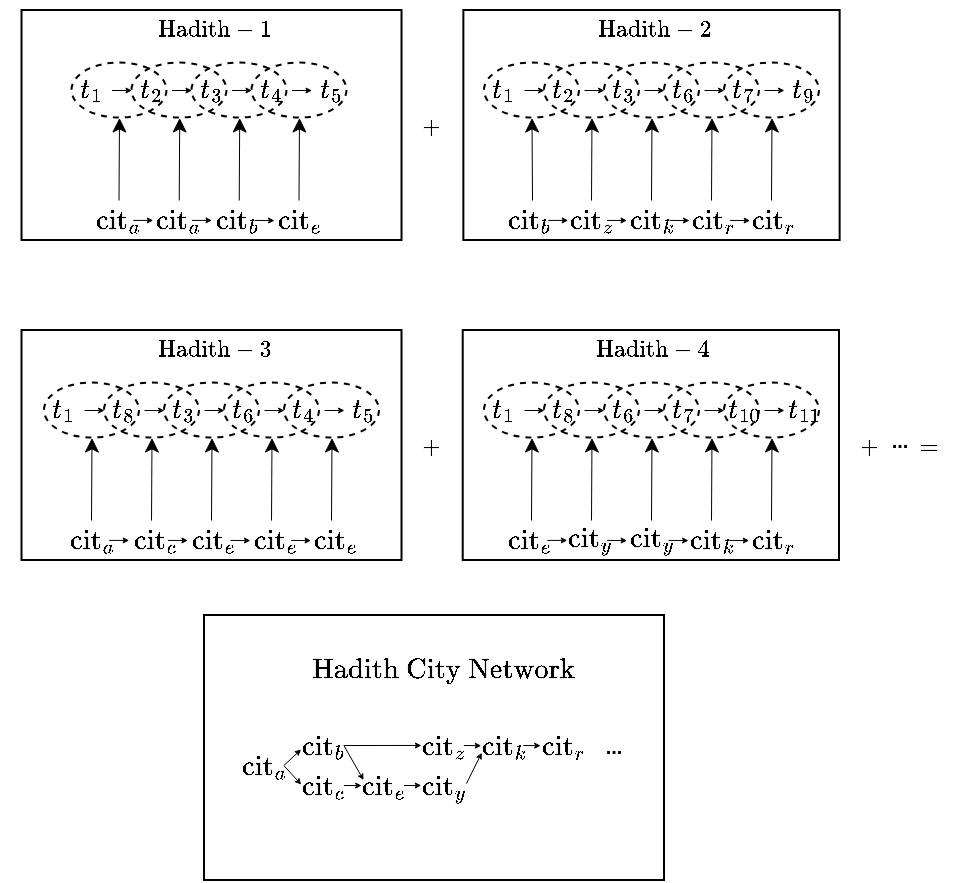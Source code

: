 <mxfile version="16.0.3" type="device"><diagram id="8HjhzViMXTooK_qMHqkA" name="Page-1"><mxGraphModel dx="340" dy="-897" grid="1" gridSize="10" guides="1" tooltips="1" connect="1" arrows="1" fold="1" page="1" pageScale="1" pageWidth="850" pageHeight="1100" math="1" shadow="0"><root><mxCell id="0"/><mxCell id="1" parent="0"/><mxCell id="gYfFLvw1mn96SxPFz7cF-3" value="&lt;span style=&quot;color: rgb(0 , 0 , 0) ; font-size: 12px&quot;&gt;$$t_{1}$$&lt;/span&gt;" style="text;html=1;strokeColor=none;fillColor=none;align=center;verticalAlign=middle;whiteSpace=wrap;rounded=0;fontSize=8.333;fontColor=#0000FF;" parent="1" vertex="1"><mxGeometry x="250.01" y="1325" width="20" height="20" as="geometry"/></mxCell><mxCell id="gYfFLvw1mn96SxPFz7cF-5" value="" style="endArrow=classic;html=1;rounded=0;fontSize=8.333;fontColor=#0000FF;strokeWidth=0.5;endSize=2;entryX=0;entryY=0.5;entryDx=0;entryDy=0;exitX=1;exitY=0.5;exitDx=0;exitDy=0;" parent="1" source="gYfFLvw1mn96SxPFz7cF-7" target="gYfFLvw1mn96SxPFz7cF-8" edge="1"><mxGeometry width="50" height="50" relative="1" as="geometry"><mxPoint x="300.01" y="1330" as="sourcePoint"/><mxPoint x="310.01" y="1310" as="targetPoint"/></mxGeometry></mxCell><mxCell id="gYfFLvw1mn96SxPFz7cF-6" value="" style="endArrow=classic;html=1;rounded=0;fontSize=8.333;fontColor=#0000FF;strokeWidth=0.5;endSize=2;exitX=1;exitY=0.5;exitDx=0;exitDy=0;" parent="1" source="gYfFLvw1mn96SxPFz7cF-3" target="gYfFLvw1mn96SxPFz7cF-7" edge="1"><mxGeometry width="50" height="50" relative="1" as="geometry"><mxPoint x="280.01" y="1330" as="sourcePoint"/><mxPoint x="290.01" y="1310" as="targetPoint"/></mxGeometry></mxCell><mxCell id="gYfFLvw1mn96SxPFz7cF-7" value="&lt;span style=&quot;color: rgb(0 , 0 , 0) ; font-size: 12px&quot;&gt;$$t_{8}$$&lt;/span&gt;" style="text;html=1;strokeColor=none;fillColor=none;align=center;verticalAlign=middle;whiteSpace=wrap;rounded=0;fontSize=8.333;fontColor=#0000FF;" parent="1" vertex="1"><mxGeometry x="280.01" y="1325" width="20" height="20" as="geometry"/></mxCell><mxCell id="gYfFLvw1mn96SxPFz7cF-8" value="&lt;span style=&quot;color: rgb(0 , 0 , 0) ; font-size: 12px&quot;&gt;$$t_{3}$$&lt;/span&gt;" style="text;html=1;strokeColor=none;fillColor=none;align=center;verticalAlign=middle;whiteSpace=wrap;rounded=0;fontSize=8.333;fontColor=#0000FF;" parent="1" vertex="1"><mxGeometry x="310.01" y="1325" width="20" height="20" as="geometry"/></mxCell><mxCell id="gYfFLvw1mn96SxPFz7cF-14" value="&lt;font style=&quot;font-size: 10px&quot;&gt;$$\text{Hadith}-3$$&lt;/font&gt;" style="text;html=1;strokeColor=none;fillColor=none;align=center;verticalAlign=middle;whiteSpace=wrap;rounded=0;fontSize=8.333;fontColor=#000000;" parent="1" vertex="1"><mxGeometry x="305.01" y="1290" width="60" height="30" as="geometry"/></mxCell><mxCell id="gYfFLvw1mn96SxPFz7cF-17" value="&lt;span style=&quot;color: rgb(0 , 0 , 0) ; font-size: 12px&quot;&gt;$$t_{1}$$&lt;/span&gt;" style="text;html=1;strokeColor=none;fillColor=none;align=center;verticalAlign=middle;whiteSpace=wrap;rounded=0;fontSize=8.333;fontColor=#0000FF;" parent="1" vertex="1"><mxGeometry x="470" y="1325" width="20" height="20" as="geometry"/></mxCell><mxCell id="gYfFLvw1mn96SxPFz7cF-18" value="" style="endArrow=classic;html=1;rounded=0;fontSize=8.333;fontColor=#0000FF;strokeWidth=0.5;endSize=2;exitX=1;exitY=0.5;exitDx=0;exitDy=0;entryX=0;entryY=0.5;entryDx=0;entryDy=0;" parent="1" source="gYfFLvw1mn96SxPFz7cF-24" target="gYfFLvw1mn96SxPFz7cF-25" edge="1"><mxGeometry width="50" height="50" relative="1" as="geometry"><mxPoint x="440" y="1280" as="sourcePoint"/><mxPoint x="450" y="1260" as="targetPoint"/></mxGeometry></mxCell><mxCell id="gYfFLvw1mn96SxPFz7cF-19" value="" style="endArrow=classic;html=1;rounded=0;fontSize=8.333;fontColor=#0000FF;strokeWidth=0.5;endSize=2;entryX=0;entryY=0.5;entryDx=0;entryDy=0;exitX=1;exitY=0.5;exitDx=0;exitDy=0;" parent="1" source="gYfFLvw1mn96SxPFz7cF-21" target="gYfFLvw1mn96SxPFz7cF-22" edge="1"><mxGeometry width="50" height="50" relative="1" as="geometry"><mxPoint x="520" y="1330" as="sourcePoint"/><mxPoint x="530" y="1310" as="targetPoint"/></mxGeometry></mxCell><mxCell id="gYfFLvw1mn96SxPFz7cF-20" value="" style="endArrow=classic;html=1;rounded=0;fontSize=8.333;fontColor=#0000FF;strokeWidth=0.5;endSize=2;exitX=1;exitY=0.5;exitDx=0;exitDy=0;" parent="1" source="gYfFLvw1mn96SxPFz7cF-17" target="gYfFLvw1mn96SxPFz7cF-21" edge="1"><mxGeometry width="50" height="50" relative="1" as="geometry"><mxPoint x="500" y="1330" as="sourcePoint"/><mxPoint x="510" y="1310" as="targetPoint"/></mxGeometry></mxCell><mxCell id="gYfFLvw1mn96SxPFz7cF-21" value="&lt;span style=&quot;color: rgb(0 , 0 , 0) ; font-size: 12px&quot;&gt;$$t_{8}$$&lt;/span&gt;" style="text;html=1;strokeColor=none;fillColor=none;align=center;verticalAlign=middle;whiteSpace=wrap;rounded=0;fontSize=8.333;fontColor=#0000FF;" parent="1" vertex="1"><mxGeometry x="500" y="1325" width="20" height="20" as="geometry"/></mxCell><mxCell id="gYfFLvw1mn96SxPFz7cF-22" value="&lt;span style=&quot;color: rgb(0 , 0 , 0) ; font-size: 12px&quot;&gt;$$t_{6}$$&lt;/span&gt;" style="text;html=1;strokeColor=none;fillColor=none;align=center;verticalAlign=middle;whiteSpace=wrap;rounded=0;fontSize=8.333;fontColor=#0000FF;" parent="1" vertex="1"><mxGeometry x="530" y="1325" width="20" height="20" as="geometry"/></mxCell><mxCell id="gYfFLvw1mn96SxPFz7cF-23" value="" style="endArrow=classic;html=1;rounded=0;fontSize=8.333;fontColor=#0000FF;strokeWidth=0.5;endSize=2;exitX=1;exitY=0.5;exitDx=0;exitDy=0;" parent="1" source="gYfFLvw1mn96SxPFz7cF-22" target="gYfFLvw1mn96SxPFz7cF-24" edge="1"><mxGeometry width="50" height="50" relative="1" as="geometry"><mxPoint x="510" y="1340" as="sourcePoint"/><mxPoint x="520" y="1320" as="targetPoint"/></mxGeometry></mxCell><mxCell id="gYfFLvw1mn96SxPFz7cF-24" value="&lt;span style=&quot;color: rgb(0 , 0 , 0) ; font-size: 12px&quot;&gt;$$t_{7}$$&lt;/span&gt;" style="text;html=1;strokeColor=none;fillColor=none;align=center;verticalAlign=middle;whiteSpace=wrap;rounded=0;fontSize=8.333;fontColor=#0000FF;" parent="1" vertex="1"><mxGeometry x="560" y="1325" width="20" height="20" as="geometry"/></mxCell><mxCell id="gYfFLvw1mn96SxPFz7cF-25" value="&lt;span style=&quot;color: rgb(0 , 0 , 0) ; font-size: 12px&quot;&gt;$$t_{10}$$&lt;/span&gt;" style="text;html=1;strokeColor=none;fillColor=none;align=center;verticalAlign=middle;whiteSpace=wrap;rounded=0;fontSize=8.333;fontColor=#0000FF;" parent="1" vertex="1"><mxGeometry x="590" y="1325" width="20" height="20" as="geometry"/></mxCell><mxCell id="gYfFLvw1mn96SxPFz7cF-26" value="&lt;span style=&quot;color: rgb(0 , 0 , 0) ; font-size: 12px&quot;&gt;$$t_{11}$$&lt;/span&gt;" style="text;html=1;strokeColor=none;fillColor=none;align=center;verticalAlign=middle;whiteSpace=wrap;rounded=0;fontSize=8.333;fontColor=#0000FF;" parent="1" vertex="1"><mxGeometry x="620" y="1325" width="20" height="20" as="geometry"/></mxCell><mxCell id="gYfFLvw1mn96SxPFz7cF-27" value="" style="endArrow=classic;html=1;rounded=0;fontSize=8.333;fontColor=#0000FF;strokeWidth=0.5;endSize=2;exitX=1;exitY=0.5;exitDx=0;exitDy=0;entryX=0;entryY=0.5;entryDx=0;entryDy=0;" parent="1" source="gYfFLvw1mn96SxPFz7cF-25" target="gYfFLvw1mn96SxPFz7cF-26" edge="1"><mxGeometry width="50" height="50" relative="1" as="geometry"><mxPoint x="590" y="1340" as="sourcePoint"/><mxPoint x="600" y="1340" as="targetPoint"/></mxGeometry></mxCell><mxCell id="gYfFLvw1mn96SxPFz7cF-28" value="&lt;font style=&quot;font-size: 10px&quot;&gt;$$\text{Hadith}-4$$&lt;/font&gt;" style="text;html=1;strokeColor=none;fillColor=none;align=center;verticalAlign=middle;whiteSpace=wrap;rounded=0;fontSize=8.333;fontColor=#000000;" parent="1" vertex="1"><mxGeometry x="523.76" y="1290" width="60" height="30" as="geometry"/></mxCell><mxCell id="gYfFLvw1mn96SxPFz7cF-32" value="&lt;font color=&quot;#000000&quot; style=&quot;font-size: 12px&quot;&gt;$$t_{1}$$&lt;/font&gt;" style="text;html=1;strokeColor=none;fillColor=none;align=center;verticalAlign=middle;whiteSpace=wrap;rounded=0;fontSize=8.333;fontColor=#0000FF;" parent="1" vertex="1"><mxGeometry x="263.75" y="1165" width="20" height="20" as="geometry"/></mxCell><mxCell id="gYfFLvw1mn96SxPFz7cF-35" value="" style="endArrow=classic;html=1;rounded=0;fontSize=8.333;fontColor=#0000FF;strokeWidth=0.5;endSize=2;exitX=1;exitY=0.5;exitDx=0;exitDy=0;" parent="1" source="gYfFLvw1mn96SxPFz7cF-32" target="gYfFLvw1mn96SxPFz7cF-36" edge="1"><mxGeometry width="50" height="50" relative="1" as="geometry"><mxPoint x="296.25" y="1170" as="sourcePoint"/><mxPoint x="306.25" y="1150" as="targetPoint"/></mxGeometry></mxCell><mxCell id="gYfFLvw1mn96SxPFz7cF-36" value="&lt;span style=&quot;color: rgb(0 , 0 , 0) ; font-size: 12px&quot;&gt;$$t_{2}$$&lt;/span&gt;" style="text;html=1;strokeColor=none;fillColor=none;align=center;verticalAlign=middle;whiteSpace=wrap;rounded=0;fontSize=8.333;fontColor=#0000FF;" parent="1" vertex="1"><mxGeometry x="293.75" y="1165" width="20" height="20" as="geometry"/></mxCell><mxCell id="gYfFLvw1mn96SxPFz7cF-42" value="&lt;span style=&quot;color: rgb(0 , 0 , 0) ; font-size: 12px&quot;&gt;$$t_{1}$$&lt;/span&gt;" style="text;html=1;strokeColor=none;fillColor=none;align=center;verticalAlign=middle;whiteSpace=wrap;rounded=0;fontSize=8.333;fontColor=#0000FF;" parent="1" vertex="1"><mxGeometry x="470" y="1165" width="20" height="20" as="geometry"/></mxCell><mxCell id="gYfFLvw1mn96SxPFz7cF-43" value="" style="endArrow=classic;html=1;rounded=0;fontSize=8.333;fontColor=#0000FF;strokeWidth=0.5;endSize=2;exitX=1;exitY=0.5;exitDx=0;exitDy=0;entryX=0;entryY=0.5;entryDx=0;entryDy=0;" parent="1" source="gYfFLvw1mn96SxPFz7cF-49" target="gYfFLvw1mn96SxPFz7cF-50" edge="1"><mxGeometry width="50" height="50" relative="1" as="geometry"><mxPoint x="440" y="1120" as="sourcePoint"/><mxPoint x="450" y="1100" as="targetPoint"/></mxGeometry></mxCell><mxCell id="gYfFLvw1mn96SxPFz7cF-44" value="" style="endArrow=classic;html=1;rounded=0;fontSize=8.333;fontColor=#0000FF;strokeWidth=0.5;endSize=2;entryX=0;entryY=0.5;entryDx=0;entryDy=0;exitX=1;exitY=0.5;exitDx=0;exitDy=0;" parent="1" source="gYfFLvw1mn96SxPFz7cF-46" target="gYfFLvw1mn96SxPFz7cF-47" edge="1"><mxGeometry width="50" height="50" relative="1" as="geometry"><mxPoint x="520" y="1170" as="sourcePoint"/><mxPoint x="530" y="1150" as="targetPoint"/></mxGeometry></mxCell><mxCell id="gYfFLvw1mn96SxPFz7cF-45" value="" style="endArrow=classic;html=1;rounded=0;fontSize=8.333;fontColor=#0000FF;strokeWidth=0.5;endSize=2;exitX=1;exitY=0.5;exitDx=0;exitDy=0;" parent="1" source="gYfFLvw1mn96SxPFz7cF-42" target="gYfFLvw1mn96SxPFz7cF-46" edge="1"><mxGeometry width="50" height="50" relative="1" as="geometry"><mxPoint x="500" y="1170" as="sourcePoint"/><mxPoint x="510" y="1150" as="targetPoint"/></mxGeometry></mxCell><mxCell id="gYfFLvw1mn96SxPFz7cF-46" value="&lt;span style=&quot;color: rgb(0 , 0 , 0) ; font-size: 12px&quot;&gt;$$t_{2}$$&lt;/span&gt;" style="text;html=1;strokeColor=none;fillColor=none;align=center;verticalAlign=middle;whiteSpace=wrap;rounded=0;fontSize=8.333;fontColor=#0000FF;" parent="1" vertex="1"><mxGeometry x="500" y="1165" width="20" height="20" as="geometry"/></mxCell><mxCell id="gYfFLvw1mn96SxPFz7cF-47" value="&lt;span style=&quot;color: rgb(0 , 0 , 0) ; font-size: 12px&quot;&gt;$$t_{3}$$&lt;/span&gt;" style="text;html=1;strokeColor=none;fillColor=none;align=center;verticalAlign=middle;whiteSpace=wrap;rounded=0;fontSize=8.333;fontColor=#0000FF;" parent="1" vertex="1"><mxGeometry x="530" y="1165" width="20" height="20" as="geometry"/></mxCell><mxCell id="gYfFLvw1mn96SxPFz7cF-48" value="" style="endArrow=classic;html=1;rounded=0;fontSize=8.333;fontColor=#0000FF;strokeWidth=0.5;endSize=2;exitX=1;exitY=0.5;exitDx=0;exitDy=0;" parent="1" source="gYfFLvw1mn96SxPFz7cF-47" target="gYfFLvw1mn96SxPFz7cF-49" edge="1"><mxGeometry width="50" height="50" relative="1" as="geometry"><mxPoint x="510" y="1180" as="sourcePoint"/><mxPoint x="520" y="1160" as="targetPoint"/></mxGeometry></mxCell><mxCell id="gYfFLvw1mn96SxPFz7cF-49" value="&lt;span style=&quot;color: rgb(0 , 0 , 0) ; font-size: 12px&quot;&gt;$$t_{6}$$&lt;/span&gt;" style="text;html=1;strokeColor=none;fillColor=none;align=center;verticalAlign=middle;whiteSpace=wrap;rounded=0;fontSize=8.333;fontColor=#0000FF;" parent="1" vertex="1"><mxGeometry x="560" y="1165" width="20" height="20" as="geometry"/></mxCell><mxCell id="gYfFLvw1mn96SxPFz7cF-50" value="&lt;span style=&quot;color: rgb(0 , 0 , 0) ; font-size: 12px&quot;&gt;$$t_{7}$$&lt;/span&gt;" style="text;html=1;strokeColor=none;fillColor=none;align=center;verticalAlign=middle;whiteSpace=wrap;rounded=0;fontSize=8.333;fontColor=#0000FF;" parent="1" vertex="1"><mxGeometry x="590" y="1165" width="20" height="20" as="geometry"/></mxCell><mxCell id="gYfFLvw1mn96SxPFz7cF-51" value="&lt;span style=&quot;color: rgb(0 , 0 , 0) ; font-size: 12px&quot;&gt;$$t_{9}$$&lt;/span&gt;" style="text;html=1;strokeColor=none;fillColor=none;align=center;verticalAlign=middle;whiteSpace=wrap;rounded=0;fontSize=8.333;fontColor=#0000FF;" parent="1" vertex="1"><mxGeometry x="620" y="1165" width="20" height="20" as="geometry"/></mxCell><mxCell id="gYfFLvw1mn96SxPFz7cF-52" value="" style="endArrow=classic;html=1;rounded=0;fontSize=8.333;fontColor=#0000FF;strokeWidth=0.5;endSize=2;exitX=1;exitY=0.5;exitDx=0;exitDy=0;entryX=0;entryY=0.5;entryDx=0;entryDy=0;" parent="1" source="gYfFLvw1mn96SxPFz7cF-50" target="gYfFLvw1mn96SxPFz7cF-51" edge="1"><mxGeometry width="50" height="50" relative="1" as="geometry"><mxPoint x="590" y="1180" as="sourcePoint"/><mxPoint x="600" y="1180" as="targetPoint"/></mxGeometry></mxCell><mxCell id="gYfFLvw1mn96SxPFz7cF-54" value="&lt;font style=&quot;font-size: 10px&quot;&gt;$$\text{Hadith}-2$$&lt;/font&gt;" style="text;html=1;strokeColor=none;fillColor=none;align=center;verticalAlign=middle;whiteSpace=wrap;rounded=0;fontSize=8.333;fontColor=#000000;" parent="1" vertex="1"><mxGeometry x="525" y="1130" width="60" height="30" as="geometry"/></mxCell><mxCell id="gYfFLvw1mn96SxPFz7cF-55" value="&lt;font style=&quot;font-size: 10px&quot;&gt;$$\text{Hadith}-1$$&lt;/font&gt;" style="text;html=1;strokeColor=none;fillColor=none;align=center;verticalAlign=middle;whiteSpace=wrap;rounded=0;fontSize=8.333;fontColor=#000000;" parent="1" vertex="1"><mxGeometry x="305.01" y="1130" width="60" height="30" as="geometry"/></mxCell><mxCell id="gYfFLvw1mn96SxPFz7cF-58" value="" style="rounded=0;whiteSpace=wrap;html=1;" parent="1" vertex="1"><mxGeometry x="330" y="1437.5" width="230" height="132.5" as="geometry"/></mxCell><mxCell id="gYfFLvw1mn96SxPFz7cF-59" value="$$\text{Hadith City Network}$$" style="text;html=1;strokeColor=none;fillColor=none;align=center;verticalAlign=middle;whiteSpace=wrap;rounded=0;" parent="1" vertex="1"><mxGeometry x="420.01" y="1450" width="60" height="30" as="geometry"/></mxCell><mxCell id="gYfFLvw1mn96SxPFz7cF-61" value="&lt;font color=&quot;#000000&quot; style=&quot;font-size: 12px&quot;&gt;$$\text{cit}_{a}$$&lt;/font&gt;" style="text;html=1;strokeColor=none;fillColor=none;align=center;verticalAlign=middle;whiteSpace=wrap;rounded=0;fontSize=8.333;fontColor=#0000FF;" parent="1" vertex="1"><mxGeometry x="349.69" y="1502.5" width="20" height="20" as="geometry"/></mxCell><mxCell id="gYfFLvw1mn96SxPFz7cF-62" value="" style="endArrow=classic;html=1;rounded=0;fontSize=8.333;fontColor=#0000FF;strokeWidth=0.5;endSize=2;exitX=1.048;exitY=0.451;exitDx=0;exitDy=0;entryX=-0.054;entryY=0.683;entryDx=0;entryDy=0;entryPerimeter=0;exitPerimeter=0;" parent="1" target="gYfFLvw1mn96SxPFz7cF-75" edge="1"><mxGeometry width="50" height="50" relative="1" as="geometry"><mxPoint x="460.97" y="1521.52" as="sourcePoint"/><mxPoint x="469.69" y="1522.5" as="targetPoint"/></mxGeometry></mxCell><mxCell id="gYfFLvw1mn96SxPFz7cF-63" value="" style="endArrow=classic;html=1;rounded=0;fontSize=8.333;fontColor=#0000FF;strokeWidth=0.5;endSize=2;entryX=-0.056;entryY=0.503;entryDx=0;entryDy=0;exitX=1;exitY=0.5;exitDx=0;exitDy=0;entryPerimeter=0;" parent="1" source="gYfFLvw1mn96SxPFz7cF-65" target="gYfFLvw1mn96SxPFz7cF-66" edge="1"><mxGeometry width="50" height="50" relative="1" as="geometry"><mxPoint x="399.69" y="1512.5" as="sourcePoint"/><mxPoint x="409.69" y="1492.5" as="targetPoint"/></mxGeometry></mxCell><mxCell id="gYfFLvw1mn96SxPFz7cF-64" value="" style="endArrow=classic;html=1;rounded=0;fontSize=8.333;fontColor=#0000FF;strokeWidth=0.5;endSize=2;exitX=1;exitY=0.5;exitDx=0;exitDy=0;entryX=-0.067;entryY=0.476;entryDx=0;entryDy=0;entryPerimeter=0;" parent="1" source="gYfFLvw1mn96SxPFz7cF-61" target="gYfFLvw1mn96SxPFz7cF-65" edge="1"><mxGeometry width="50" height="50" relative="1" as="geometry"><mxPoint x="379.69" y="1512.5" as="sourcePoint"/><mxPoint x="389.69" y="1492.5" as="targetPoint"/></mxGeometry></mxCell><mxCell id="gYfFLvw1mn96SxPFz7cF-65" value="&lt;span style=&quot;color: rgb(0 , 0 , 0) ; font-size: 12px&quot;&gt;$$\text{cit}_{c}$$&lt;/span&gt;" style="text;html=1;strokeColor=none;fillColor=none;align=center;verticalAlign=middle;whiteSpace=wrap;rounded=0;fontSize=8.333;fontColor=#0000FF;" parent="1" vertex="1"><mxGeometry x="379.69" y="1512.5" width="20" height="20" as="geometry"/></mxCell><mxCell id="gYfFLvw1mn96SxPFz7cF-66" value="&lt;span style=&quot;color: rgb(0 , 0 , 0) ; font-size: 12px&quot;&gt;$$\text{cit}_{e}$$&lt;/span&gt;" style="text;html=1;strokeColor=none;fillColor=none;align=center;verticalAlign=middle;whiteSpace=wrap;rounded=0;fontSize=8.333;fontColor=#0000FF;" parent="1" vertex="1"><mxGeometry x="409.69" y="1512.5" width="20" height="20" as="geometry"/></mxCell><mxCell id="gYfFLvw1mn96SxPFz7cF-67" value="" style="endArrow=classic;html=1;rounded=0;fontSize=8.333;fontColor=#0000FF;strokeWidth=0.5;endSize=2;exitX=1;exitY=0.5;exitDx=0;exitDy=0;entryX=-0.081;entryY=0.437;entryDx=0;entryDy=0;entryPerimeter=0;" parent="1" source="gYfFLvw1mn96SxPFz7cF-66" target="kZXvISz_e5Z8VGtNscv7-74" edge="1"><mxGeometry width="50" height="50" relative="1" as="geometry"><mxPoint x="389.69" y="1522.5" as="sourcePoint"/><mxPoint x="439.29" y="1522.59" as="targetPoint"/><Array as="points"/></mxGeometry></mxCell><mxCell id="gYfFLvw1mn96SxPFz7cF-71" value="&lt;span style=&quot;color: rgb(0 , 0 , 0) ; font-size: 12px&quot;&gt;$$\text{cit}_{z}$$&lt;/span&gt;" style="text;html=1;strokeColor=none;fillColor=none;align=center;verticalAlign=middle;whiteSpace=wrap;rounded=0;fontSize=8.333;fontColor=#0000FF;" parent="1" vertex="1"><mxGeometry x="439.69" y="1492.5" width="20" height="20" as="geometry"/></mxCell><mxCell id="gYfFLvw1mn96SxPFz7cF-75" value="&lt;span style=&quot;color: rgb(0 , 0 , 0) ; font-size: 12px&quot;&gt;$$\text{cit}_{k}$$&lt;/span&gt;" style="text;html=1;strokeColor=none;fillColor=none;align=center;verticalAlign=middle;whiteSpace=wrap;rounded=0;fontSize=8.333;fontColor=#0000FF;" parent="1" vertex="1"><mxGeometry x="469.69" y="1492.5" width="20" height="20" as="geometry"/></mxCell><mxCell id="gYfFLvw1mn96SxPFz7cF-76" value="" style="endArrow=classic;html=1;rounded=0;fontSize=8.333;fontColor=#0000FF;strokeWidth=0.5;endSize=2;exitX=1;exitY=0.5;exitDx=0;exitDy=0;entryX=-0.066;entryY=0.505;entryDx=0;entryDy=0;entryPerimeter=0;" parent="1" source="gYfFLvw1mn96SxPFz7cF-71" target="gYfFLvw1mn96SxPFz7cF-75" edge="1"><mxGeometry width="50" height="50" relative="1" as="geometry"><mxPoint x="469.69" y="1542.5" as="sourcePoint"/><mxPoint x="479.69" y="1542.5" as="targetPoint"/></mxGeometry></mxCell><mxCell id="gYfFLvw1mn96SxPFz7cF-77" value="&lt;font color=&quot;#000000&quot; style=&quot;font-size: 12px&quot;&gt;$$\text{cit}_{b}$$&lt;/font&gt;" style="text;html=1;strokeColor=none;fillColor=none;align=center;verticalAlign=middle;whiteSpace=wrap;rounded=0;fontSize=8.333;fontColor=#0000FF;" parent="1" vertex="1"><mxGeometry x="379.69" y="1492.5" width="20" height="20" as="geometry"/></mxCell><mxCell id="gYfFLvw1mn96SxPFz7cF-78" value="" style="endArrow=classic;html=1;rounded=0;fontSize=8.333;fontColor=#0000FF;strokeWidth=0.5;endSize=2;entryX=-0.071;entryY=0.598;entryDx=0;entryDy=0;entryPerimeter=0;" parent="1" target="gYfFLvw1mn96SxPFz7cF-77" edge="1"><mxGeometry width="50" height="50" relative="1" as="geometry"><mxPoint x="369.69" y="1512.5" as="sourcePoint"/><mxPoint x="389.69" y="1532.5" as="targetPoint"/></mxGeometry></mxCell><mxCell id="gYfFLvw1mn96SxPFz7cF-80" value="" style="endArrow=classic;html=1;rounded=0;fontSize=8.333;fontColor=#0000FF;strokeWidth=0.5;endSize=2;exitX=1;exitY=0.5;exitDx=0;exitDy=0;entryX=-0.062;entryY=0.499;entryDx=0;entryDy=0;entryPerimeter=0;" parent="1" source="gYfFLvw1mn96SxPFz7cF-77" target="gYfFLvw1mn96SxPFz7cF-71" edge="1"><mxGeometry width="50" height="50" relative="1" as="geometry"><mxPoint x="379.69" y="1522.5" as="sourcePoint"/><mxPoint x="435.94" y="1502.5" as="targetPoint"/></mxGeometry></mxCell><mxCell id="gYfFLvw1mn96SxPFz7cF-81" value="" style="endArrow=classic;html=1;rounded=0;fontSize=8.333;fontColor=#0000FF;strokeWidth=0.5;endSize=2;entryX=-0.008;entryY=0.365;entryDx=0;entryDy=0;exitX=1;exitY=0.5;exitDx=0;exitDy=0;entryPerimeter=0;" parent="1" source="gYfFLvw1mn96SxPFz7cF-77" target="gYfFLvw1mn96SxPFz7cF-66" edge="1"><mxGeometry width="50" height="50" relative="1" as="geometry"><mxPoint x="389.69" y="1532.5" as="sourcePoint"/><mxPoint x="399.05" y="1523.92" as="targetPoint"/></mxGeometry></mxCell><mxCell id="gYfFLvw1mn96SxPFz7cF-92" value="&lt;font style=&quot;font-size: 10px&quot;&gt;&lt;b&gt;...&lt;/b&gt;&lt;/font&gt;" style="text;html=1;strokeColor=none;fillColor=none;align=center;verticalAlign=middle;whiteSpace=wrap;rounded=0;fontSize=8.333;fontColor=#000000;" parent="1" vertex="1"><mxGeometry x="520.32" y="1487.5" width="30" height="30" as="geometry"/></mxCell><mxCell id="rVZhFVFjrQ1kgbe9FKPk-16" value="" style="endArrow=classic;html=1;rounded=0;fontSize=8.333;fontColor=#0000FF;strokeWidth=0.5;endSize=2;entryX=0;entryY=0.5;entryDx=0;entryDy=0;exitX=1;exitY=0.5;exitDx=0;exitDy=0;" parent="1" source="rVZhFVFjrQ1kgbe9FKPk-18" target="rVZhFVFjrQ1kgbe9FKPk-19" edge="1"><mxGeometry width="50" height="50" relative="1" as="geometry"><mxPoint x="360.01" y="1330" as="sourcePoint"/><mxPoint x="370.01" y="1310" as="targetPoint"/></mxGeometry></mxCell><mxCell id="rVZhFVFjrQ1kgbe9FKPk-17" value="" style="endArrow=classic;html=1;rounded=0;fontSize=8.333;fontColor=#0000FF;strokeWidth=0.5;endSize=2;exitX=1;exitY=0.5;exitDx=0;exitDy=0;" parent="1" target="rVZhFVFjrQ1kgbe9FKPk-18" edge="1"><mxGeometry width="50" height="50" relative="1" as="geometry"><mxPoint x="330.01" y="1335" as="sourcePoint"/><mxPoint x="350.01" y="1310" as="targetPoint"/></mxGeometry></mxCell><mxCell id="rVZhFVFjrQ1kgbe9FKPk-18" value="&lt;span style=&quot;color: rgb(0 , 0 , 0) ; font-size: 12px&quot;&gt;$$t_{6}$$&lt;/span&gt;" style="text;html=1;strokeColor=none;fillColor=none;align=center;verticalAlign=middle;whiteSpace=wrap;rounded=0;fontSize=8.333;fontColor=#0000FF;" parent="1" vertex="1"><mxGeometry x="340.01" y="1325" width="20" height="20" as="geometry"/></mxCell><mxCell id="rVZhFVFjrQ1kgbe9FKPk-19" value="&lt;span style=&quot;color: rgb(0 , 0 , 0) ; font-size: 12px&quot;&gt;$$t_{4}$$&lt;/span&gt;" style="text;html=1;strokeColor=none;fillColor=none;align=center;verticalAlign=middle;whiteSpace=wrap;rounded=0;fontSize=8.333;fontColor=#0000FF;" parent="1" vertex="1"><mxGeometry x="370.01" y="1325" width="20" height="20" as="geometry"/></mxCell><mxCell id="rVZhFVFjrQ1kgbe9FKPk-22" value="" style="endArrow=classic;html=1;rounded=0;fontSize=8.333;fontColor=#0000FF;strokeWidth=0.5;endSize=2;exitX=1;exitY=0.5;exitDx=0;exitDy=0;" parent="1" target="rVZhFVFjrQ1kgbe9FKPk-23" edge="1"><mxGeometry width="50" height="50" relative="1" as="geometry"><mxPoint x="390.01" y="1335" as="sourcePoint"/><mxPoint x="410.01" y="1310" as="targetPoint"/></mxGeometry></mxCell><mxCell id="rVZhFVFjrQ1kgbe9FKPk-23" value="&lt;span style=&quot;color: rgb(0 , 0 , 0) ; font-size: 12px&quot;&gt;$$t_{5}$$&lt;/span&gt;" style="text;html=1;strokeColor=none;fillColor=none;align=center;verticalAlign=middle;whiteSpace=wrap;rounded=0;fontSize=8.333;fontColor=#0000FF;" parent="1" vertex="1"><mxGeometry x="400.01" y="1325" width="20" height="20" as="geometry"/></mxCell><mxCell id="SD3ay4mAKsUrGf8a1YYJ-5" value="" style="endArrow=classic;html=1;rounded=0;fontSize=8.333;fontColor=#0000FF;strokeWidth=0.5;endSize=2;exitX=1;exitY=0.5;exitDx=0;exitDy=0;" parent="1" target="SD3ay4mAKsUrGf8a1YYJ-6" edge="1"><mxGeometry width="50" height="50" relative="1" as="geometry"><mxPoint x="313.75" y="1175.0" as="sourcePoint"/><mxPoint x="336.25" y="1150" as="targetPoint"/></mxGeometry></mxCell><mxCell id="SD3ay4mAKsUrGf8a1YYJ-6" value="&lt;span style=&quot;color: rgb(0 , 0 , 0) ; font-size: 12px&quot;&gt;$$t_{3}$$&lt;/span&gt;" style="text;html=1;strokeColor=none;fillColor=none;align=center;verticalAlign=middle;whiteSpace=wrap;rounded=0;fontSize=8.333;fontColor=#0000FF;" parent="1" vertex="1"><mxGeometry x="323.75" y="1165" width="20" height="20" as="geometry"/></mxCell><mxCell id="SD3ay4mAKsUrGf8a1YYJ-8" value="" style="endArrow=classic;html=1;rounded=0;fontSize=8.333;fontColor=#0000FF;strokeWidth=0.5;endSize=2;exitX=1;exitY=0.5;exitDx=0;exitDy=0;" parent="1" target="SD3ay4mAKsUrGf8a1YYJ-9" edge="1"><mxGeometry width="50" height="50" relative="1" as="geometry"><mxPoint x="343.75" y="1175.0" as="sourcePoint"/><mxPoint x="366.25" y="1150" as="targetPoint"/></mxGeometry></mxCell><mxCell id="SD3ay4mAKsUrGf8a1YYJ-9" value="&lt;span style=&quot;color: rgb(0 , 0 , 0) ; font-size: 12px&quot;&gt;$$t_{4}$$&lt;/span&gt;" style="text;html=1;strokeColor=none;fillColor=none;align=center;verticalAlign=middle;whiteSpace=wrap;rounded=0;fontSize=8.333;fontColor=#0000FF;" parent="1" vertex="1"><mxGeometry x="353.75" y="1165" width="20" height="20" as="geometry"/></mxCell><mxCell id="SD3ay4mAKsUrGf8a1YYJ-11" value="" style="endArrow=classic;html=1;rounded=0;fontSize=8.333;fontColor=#0000FF;strokeWidth=0.5;endSize=2;exitX=1;exitY=0.5;exitDx=0;exitDy=0;" parent="1" target="SD3ay4mAKsUrGf8a1YYJ-12" edge="1"><mxGeometry width="50" height="50" relative="1" as="geometry"><mxPoint x="373.75" y="1175.0" as="sourcePoint"/><mxPoint x="396.25" y="1150" as="targetPoint"/></mxGeometry></mxCell><mxCell id="SD3ay4mAKsUrGf8a1YYJ-12" value="&lt;span style=&quot;color: rgb(0 , 0 , 0) ; font-size: 12px&quot;&gt;$$t_{5}$$&lt;/span&gt;" style="text;html=1;strokeColor=none;fillColor=none;align=center;verticalAlign=middle;whiteSpace=wrap;rounded=0;fontSize=8.333;fontColor=#0000FF;" parent="1" vertex="1"><mxGeometry x="383.75" y="1165" width="20" height="20" as="geometry"/></mxCell><mxCell id="SJ2d8q9HbY0HHzQC2jbR-4" value="" style="ellipse;whiteSpace=wrap;html=1;fillColor=none;dashed=1;" parent="1" vertex="1"><mxGeometry x="263.75" y="1161.25" width="47.5" height="27.5" as="geometry"/></mxCell><mxCell id="SJ2d8q9HbY0HHzQC2jbR-6" value="" style="ellipse;whiteSpace=wrap;html=1;fillColor=none;dashed=1;" parent="1" vertex="1"><mxGeometry x="293.75" y="1161.25" width="47.5" height="27.5" as="geometry"/></mxCell><mxCell id="SJ2d8q9HbY0HHzQC2jbR-8" value="" style="ellipse;whiteSpace=wrap;html=1;fillColor=none;dashed=1;" parent="1" vertex="1"><mxGeometry x="323.75" y="1161.25" width="47.5" height="27.5" as="geometry"/></mxCell><mxCell id="SJ2d8q9HbY0HHzQC2jbR-11" value="" style="endArrow=classic;html=1;rounded=0;strokeWidth=0.5;entryX=0.5;entryY=1;entryDx=0;entryDy=0;" parent="1" target="SJ2d8q9HbY0HHzQC2jbR-4" edge="1"><mxGeometry width="50" height="50" relative="1" as="geometry"><mxPoint x="287.25" y="1230" as="sourcePoint"/><mxPoint x="331.25" y="1190" as="targetPoint"/></mxGeometry></mxCell><mxCell id="SJ2d8q9HbY0HHzQC2jbR-12" value="" style="endArrow=classic;html=1;rounded=0;strokeWidth=0.5;entryX=0.5;entryY=1;entryDx=0;entryDy=0;" parent="1" edge="1"><mxGeometry width="50" height="50" relative="1" as="geometry"><mxPoint x="317.36" y="1230" as="sourcePoint"/><mxPoint x="317.61" y="1188.75" as="targetPoint"/></mxGeometry></mxCell><mxCell id="SJ2d8q9HbY0HHzQC2jbR-13" value="" style="endArrow=classic;html=1;rounded=0;strokeWidth=0.5;entryX=0.5;entryY=1;entryDx=0;entryDy=0;" parent="1" edge="1"><mxGeometry width="50" height="50" relative="1" as="geometry"><mxPoint x="347.36" y="1230" as="sourcePoint"/><mxPoint x="347.61" y="1188.75" as="targetPoint"/></mxGeometry></mxCell><mxCell id="SJ2d8q9HbY0HHzQC2jbR-25" value="" style="ellipse;whiteSpace=wrap;html=1;fillColor=none;dashed=1;" parent="1" vertex="1"><mxGeometry x="353.75" y="1161.25" width="47.5" height="27.5" as="geometry"/></mxCell><mxCell id="SJ2d8q9HbY0HHzQC2jbR-26" value="" style="endArrow=classic;html=1;rounded=0;strokeWidth=0.5;entryX=0.5;entryY=1;entryDx=0;entryDy=0;" parent="1" target="SJ2d8q9HbY0HHzQC2jbR-25" edge="1"><mxGeometry width="50" height="50" relative="1" as="geometry"><mxPoint x="377.25" y="1230" as="sourcePoint"/><mxPoint x="423.75" y="1190" as="targetPoint"/></mxGeometry></mxCell><mxCell id="SJ2d8q9HbY0HHzQC2jbR-33" value="" style="ellipse;whiteSpace=wrap;html=1;fillColor=none;dashed=1;" parent="1" vertex="1"><mxGeometry x="470" y="1161.25" width="47.5" height="27.5" as="geometry"/></mxCell><mxCell id="SJ2d8q9HbY0HHzQC2jbR-34" value="" style="endArrow=classic;html=1;rounded=0;strokeWidth=0.5;entryX=0.5;entryY=1;entryDx=0;entryDy=0;" parent="1" target="SJ2d8q9HbY0HHzQC2jbR-33" edge="1"><mxGeometry width="50" height="50" relative="1" as="geometry"><mxPoint x="494" y="1230" as="sourcePoint"/><mxPoint x="537.5" y="1190" as="targetPoint"/></mxGeometry></mxCell><mxCell id="SJ2d8q9HbY0HHzQC2jbR-35" value="" style="ellipse;whiteSpace=wrap;html=1;fillColor=none;dashed=1;" parent="1" vertex="1"><mxGeometry x="500" y="1161.25" width="47.5" height="27.5" as="geometry"/></mxCell><mxCell id="SJ2d8q9HbY0HHzQC2jbR-36" value="" style="endArrow=classic;html=1;rounded=0;strokeWidth=0.5;entryX=0.5;entryY=1;entryDx=0;entryDy=0;" parent="1" target="SJ2d8q9HbY0HHzQC2jbR-35" edge="1"><mxGeometry width="50" height="50" relative="1" as="geometry"><mxPoint x="523.5" y="1230" as="sourcePoint"/><mxPoint x="567.5" y="1190" as="targetPoint"/></mxGeometry></mxCell><mxCell id="SJ2d8q9HbY0HHzQC2jbR-37" value="" style="ellipse;whiteSpace=wrap;html=1;fillColor=none;dashed=1;" parent="1" vertex="1"><mxGeometry x="530" y="1161.25" width="47.5" height="27.5" as="geometry"/></mxCell><mxCell id="SJ2d8q9HbY0HHzQC2jbR-38" value="" style="endArrow=classic;html=1;rounded=0;strokeWidth=0.5;entryX=0.5;entryY=1;entryDx=0;entryDy=0;" parent="1" target="SJ2d8q9HbY0HHzQC2jbR-37" edge="1"><mxGeometry width="50" height="50" relative="1" as="geometry"><mxPoint x="553.5" y="1230" as="sourcePoint"/><mxPoint x="597.5" y="1190" as="targetPoint"/></mxGeometry></mxCell><mxCell id="SJ2d8q9HbY0HHzQC2jbR-39" value="" style="ellipse;whiteSpace=wrap;html=1;fillColor=none;dashed=1;" parent="1" vertex="1"><mxGeometry x="560" y="1161.25" width="47.5" height="27.5" as="geometry"/></mxCell><mxCell id="SJ2d8q9HbY0HHzQC2jbR-40" value="" style="endArrow=classic;html=1;rounded=0;strokeWidth=0.5;entryX=0.5;entryY=1;entryDx=0;entryDy=0;" parent="1" target="SJ2d8q9HbY0HHzQC2jbR-39" edge="1"><mxGeometry width="50" height="50" relative="1" as="geometry"><mxPoint x="583.5" y="1230" as="sourcePoint"/><mxPoint x="627.5" y="1190" as="targetPoint"/></mxGeometry></mxCell><mxCell id="SJ2d8q9HbY0HHzQC2jbR-41" value="" style="ellipse;whiteSpace=wrap;html=1;fillColor=none;dashed=1;" parent="1" vertex="1"><mxGeometry x="590" y="1161.25" width="47.5" height="27.5" as="geometry"/></mxCell><mxCell id="SJ2d8q9HbY0HHzQC2jbR-42" value="" style="endArrow=classic;html=1;rounded=0;strokeWidth=0.5;entryX=0.5;entryY=1;entryDx=0;entryDy=0;" parent="1" target="SJ2d8q9HbY0HHzQC2jbR-41" edge="1"><mxGeometry width="50" height="50" relative="1" as="geometry"><mxPoint x="613.5" y="1230" as="sourcePoint"/><mxPoint x="657.5" y="1190" as="targetPoint"/></mxGeometry></mxCell><mxCell id="SJ2d8q9HbY0HHzQC2jbR-43" value="" style="ellipse;whiteSpace=wrap;html=1;fillColor=none;dashed=1;" parent="1" vertex="1"><mxGeometry x="250.01" y="1321.25" width="47.5" height="27.5" as="geometry"/></mxCell><mxCell id="SJ2d8q9HbY0HHzQC2jbR-44" value="" style="endArrow=classic;html=1;rounded=0;strokeWidth=0.5;entryX=0.5;entryY=1;entryDx=0;entryDy=0;" parent="1" target="SJ2d8q9HbY0HHzQC2jbR-43" edge="1"><mxGeometry width="50" height="50" relative="1" as="geometry"><mxPoint x="273.51" y="1390" as="sourcePoint"/><mxPoint x="317.51" y="1350" as="targetPoint"/></mxGeometry></mxCell><mxCell id="SJ2d8q9HbY0HHzQC2jbR-45" value="" style="ellipse;whiteSpace=wrap;html=1;fillColor=none;dashed=1;" parent="1" vertex="1"><mxGeometry x="280.01" y="1321.25" width="47.5" height="27.5" as="geometry"/></mxCell><mxCell id="SJ2d8q9HbY0HHzQC2jbR-46" value="" style="endArrow=classic;html=1;rounded=0;strokeWidth=0.5;entryX=0.5;entryY=1;entryDx=0;entryDy=0;" parent="1" target="SJ2d8q9HbY0HHzQC2jbR-45" edge="1"><mxGeometry width="50" height="50" relative="1" as="geometry"><mxPoint x="303.51" y="1390" as="sourcePoint"/><mxPoint x="347.51" y="1350" as="targetPoint"/></mxGeometry></mxCell><mxCell id="SJ2d8q9HbY0HHzQC2jbR-47" value="" style="ellipse;whiteSpace=wrap;html=1;fillColor=none;dashed=1;" parent="1" vertex="1"><mxGeometry x="310.01" y="1321.25" width="47.5" height="27.5" as="geometry"/></mxCell><mxCell id="SJ2d8q9HbY0HHzQC2jbR-48" value="" style="endArrow=classic;html=1;rounded=0;strokeWidth=0.5;entryX=0.5;entryY=1;entryDx=0;entryDy=0;" parent="1" target="SJ2d8q9HbY0HHzQC2jbR-47" edge="1"><mxGeometry width="50" height="50" relative="1" as="geometry"><mxPoint x="333.51" y="1390" as="sourcePoint"/><mxPoint x="377.51" y="1350" as="targetPoint"/></mxGeometry></mxCell><mxCell id="SJ2d8q9HbY0HHzQC2jbR-49" value="" style="ellipse;whiteSpace=wrap;html=1;fillColor=none;dashed=1;" parent="1" vertex="1"><mxGeometry x="340.01" y="1321.25" width="47.5" height="27.5" as="geometry"/></mxCell><mxCell id="SJ2d8q9HbY0HHzQC2jbR-50" value="" style="endArrow=classic;html=1;rounded=0;strokeWidth=0.5;entryX=0.5;entryY=1;entryDx=0;entryDy=0;" parent="1" target="SJ2d8q9HbY0HHzQC2jbR-49" edge="1"><mxGeometry width="50" height="50" relative="1" as="geometry"><mxPoint x="363.51" y="1390" as="sourcePoint"/><mxPoint x="407.51" y="1350" as="targetPoint"/></mxGeometry></mxCell><mxCell id="SJ2d8q9HbY0HHzQC2jbR-51" value="" style="ellipse;whiteSpace=wrap;html=1;fillColor=none;dashed=1;" parent="1" vertex="1"><mxGeometry x="370.01" y="1321.25" width="47.5" height="27.5" as="geometry"/></mxCell><mxCell id="SJ2d8q9HbY0HHzQC2jbR-52" value="" style="endArrow=classic;html=1;rounded=0;strokeWidth=0.5;entryX=0.5;entryY=1;entryDx=0;entryDy=0;" parent="1" target="SJ2d8q9HbY0HHzQC2jbR-51" edge="1"><mxGeometry width="50" height="50" relative="1" as="geometry"><mxPoint x="393.51" y="1390" as="sourcePoint"/><mxPoint x="437.51" y="1350" as="targetPoint"/></mxGeometry></mxCell><mxCell id="SJ2d8q9HbY0HHzQC2jbR-53" value="" style="ellipse;whiteSpace=wrap;html=1;fillColor=none;dashed=1;" parent="1" vertex="1"><mxGeometry x="470" y="1321.25" width="47.5" height="27.5" as="geometry"/></mxCell><mxCell id="SJ2d8q9HbY0HHzQC2jbR-54" value="" style="endArrow=classic;html=1;rounded=0;strokeWidth=0.5;entryX=0.5;entryY=1;entryDx=0;entryDy=0;" parent="1" target="SJ2d8q9HbY0HHzQC2jbR-53" edge="1"><mxGeometry width="50" height="50" relative="1" as="geometry"><mxPoint x="493.5" y="1390" as="sourcePoint"/><mxPoint x="537.5" y="1350" as="targetPoint"/></mxGeometry></mxCell><mxCell id="SJ2d8q9HbY0HHzQC2jbR-55" value="" style="ellipse;whiteSpace=wrap;html=1;fillColor=none;dashed=1;" parent="1" vertex="1"><mxGeometry x="500" y="1321.25" width="47.5" height="27.5" as="geometry"/></mxCell><mxCell id="SJ2d8q9HbY0HHzQC2jbR-56" value="" style="endArrow=classic;html=1;rounded=0;strokeWidth=0.5;entryX=0.5;entryY=1;entryDx=0;entryDy=0;" parent="1" target="SJ2d8q9HbY0HHzQC2jbR-55" edge="1"><mxGeometry width="50" height="50" relative="1" as="geometry"><mxPoint x="523.5" y="1390" as="sourcePoint"/><mxPoint x="567.5" y="1350" as="targetPoint"/></mxGeometry></mxCell><mxCell id="SJ2d8q9HbY0HHzQC2jbR-57" value="" style="ellipse;whiteSpace=wrap;html=1;fillColor=none;dashed=1;" parent="1" vertex="1"><mxGeometry x="530" y="1321.25" width="47.5" height="27.5" as="geometry"/></mxCell><mxCell id="SJ2d8q9HbY0HHzQC2jbR-58" value="" style="endArrow=classic;html=1;rounded=0;strokeWidth=0.5;entryX=0.5;entryY=1;entryDx=0;entryDy=0;" parent="1" target="SJ2d8q9HbY0HHzQC2jbR-57" edge="1"><mxGeometry width="50" height="50" relative="1" as="geometry"><mxPoint x="553.5" y="1390" as="sourcePoint"/><mxPoint x="597.5" y="1350" as="targetPoint"/></mxGeometry></mxCell><mxCell id="SJ2d8q9HbY0HHzQC2jbR-59" value="" style="ellipse;whiteSpace=wrap;html=1;fillColor=none;dashed=1;" parent="1" vertex="1"><mxGeometry x="560" y="1321.25" width="47.5" height="27.5" as="geometry"/></mxCell><mxCell id="SJ2d8q9HbY0HHzQC2jbR-60" value="" style="endArrow=classic;html=1;rounded=0;strokeWidth=0.5;entryX=0.5;entryY=1;entryDx=0;entryDy=0;" parent="1" target="SJ2d8q9HbY0HHzQC2jbR-59" edge="1"><mxGeometry width="50" height="50" relative="1" as="geometry"><mxPoint x="583.5" y="1390" as="sourcePoint"/><mxPoint x="627.5" y="1350" as="targetPoint"/></mxGeometry></mxCell><mxCell id="SJ2d8q9HbY0HHzQC2jbR-61" value="" style="ellipse;whiteSpace=wrap;html=1;fillColor=none;dashed=1;" parent="1" vertex="1"><mxGeometry x="590" y="1321.25" width="47.5" height="27.5" as="geometry"/></mxCell><mxCell id="SJ2d8q9HbY0HHzQC2jbR-62" value="" style="endArrow=classic;html=1;rounded=0;strokeWidth=0.5;entryX=0.5;entryY=1;entryDx=0;entryDy=0;" parent="1" target="SJ2d8q9HbY0HHzQC2jbR-61" edge="1"><mxGeometry width="50" height="50" relative="1" as="geometry"><mxPoint x="613.5" y="1390" as="sourcePoint"/><mxPoint x="657.5" y="1350" as="targetPoint"/></mxGeometry></mxCell><mxCell id="SJ2d8q9HbY0HHzQC2jbR-63" value="$$\text{cit}_{a}$$" style="text;html=1;strokeColor=none;fillColor=none;align=center;verticalAlign=middle;whiteSpace=wrap;rounded=0;dashed=1;" parent="1" vertex="1"><mxGeometry x="270.01" y="1230" width="33.75" height="20" as="geometry"/></mxCell><mxCell id="SJ2d8q9HbY0HHzQC2jbR-64" value="$$\text{cit}_{a}$$" style="text;html=1;strokeColor=none;fillColor=none;align=center;verticalAlign=middle;whiteSpace=wrap;rounded=0;dashed=1;" parent="1" vertex="1"><mxGeometry x="300.01" y="1230" width="33.75" height="20" as="geometry"/></mxCell><mxCell id="SJ2d8q9HbY0HHzQC2jbR-65" value="$$\text{cit}_{b}$$" style="text;html=1;strokeColor=none;fillColor=none;align=center;verticalAlign=middle;whiteSpace=wrap;rounded=0;dashed=1;" parent="1" vertex="1"><mxGeometry x="330" y="1230" width="33.75" height="20" as="geometry"/></mxCell><mxCell id="SJ2d8q9HbY0HHzQC2jbR-66" value="$$\text{cit}_{e}$$" style="text;html=1;strokeColor=none;fillColor=none;align=center;verticalAlign=middle;whiteSpace=wrap;rounded=0;dashed=1;" parent="1" vertex="1"><mxGeometry x="360.63" y="1230" width="33.75" height="20" as="geometry"/></mxCell><mxCell id="SJ2d8q9HbY0HHzQC2jbR-81" value="" style="rounded=0;whiteSpace=wrap;html=1;fontSize=8.333;fillColor=none;" parent="1" vertex="1"><mxGeometry x="238.76" y="1135" width="190" height="115" as="geometry"/></mxCell><mxCell id="SJ2d8q9HbY0HHzQC2jbR-82" value="" style="rounded=0;whiteSpace=wrap;html=1;fontSize=8.333;fillColor=none;" parent="1" vertex="1"><mxGeometry x="459.68" y="1135" width="188.14" height="115" as="geometry"/></mxCell><mxCell id="SJ2d8q9HbY0HHzQC2jbR-83" value="" style="rounded=0;whiteSpace=wrap;html=1;fontSize=8.333;fillColor=none;" parent="1" vertex="1"><mxGeometry x="238.75" y="1295" width="190" height="115" as="geometry"/></mxCell><mxCell id="SJ2d8q9HbY0HHzQC2jbR-84" value="" style="rounded=0;whiteSpace=wrap;html=1;fontSize=8.333;fillColor=none;" parent="1" vertex="1"><mxGeometry x="459.36" y="1295" width="188.14" height="115" as="geometry"/></mxCell><mxCell id="SJ2d8q9HbY0HHzQC2jbR-92" value="&lt;font style=&quot;font-size: 10px&quot;&gt;$$+$$&lt;/font&gt;" style="text;html=1;strokeColor=none;fillColor=none;align=center;verticalAlign=middle;whiteSpace=wrap;rounded=0;fontSize=8.333;fontColor=#000000;" parent="1" vertex="1"><mxGeometry x="428.75" y="1177.5" width="30" height="30" as="geometry"/></mxCell><mxCell id="SJ2d8q9HbY0HHzQC2jbR-93" value="&lt;font style=&quot;font-size: 10px&quot;&gt;$$+$$&lt;/font&gt;" style="text;html=1;strokeColor=none;fillColor=none;align=center;verticalAlign=middle;whiteSpace=wrap;rounded=0;fontSize=8.333;fontColor=#000000;" parent="1" vertex="1"><mxGeometry x="428.75" y="1337.5" width="30" height="30" as="geometry"/></mxCell><mxCell id="SJ2d8q9HbY0HHzQC2jbR-94" value="&lt;font style=&quot;font-size: 10px&quot;&gt;$$+$$&lt;/font&gt;" style="text;html=1;strokeColor=none;fillColor=none;align=center;verticalAlign=middle;whiteSpace=wrap;rounded=0;fontSize=8.333;fontColor=#000000;" parent="1" vertex="1"><mxGeometry x="647.5" y="1337.5" width="30" height="30" as="geometry"/></mxCell><mxCell id="SJ2d8q9HbY0HHzQC2jbR-95" value="&lt;font style=&quot;font-size: 10px&quot;&gt;&lt;b&gt;...&lt;/b&gt;&lt;/font&gt;" style="text;html=1;strokeColor=none;fillColor=none;align=center;verticalAlign=middle;whiteSpace=wrap;rounded=0;fontSize=8.333;fontColor=#000000;" parent="1" vertex="1"><mxGeometry x="677.5" y="1342.5" height="15" as="geometry"/></mxCell><mxCell id="SJ2d8q9HbY0HHzQC2jbR-96" value="&lt;font style=&quot;font-size: 10px&quot;&gt;$$=$$&lt;/font&gt;" style="text;html=1;strokeColor=none;fillColor=none;align=center;verticalAlign=middle;whiteSpace=wrap;rounded=0;fontSize=8.333;fontColor=#000000;" parent="1" vertex="1"><mxGeometry x="677.5" y="1337.5" width="30" height="30" as="geometry"/></mxCell><mxCell id="kZXvISz_e5Z8VGtNscv7-29" value="" style="endArrow=classic;html=1;rounded=0;fontSize=8.333;fontColor=#0000FF;strokeWidth=0.5;endSize=2;exitX=1;exitY=0.5;exitDx=0;exitDy=0;" edge="1" parent="1"><mxGeometry width="50" height="50" relative="1" as="geometry"><mxPoint x="294.38" y="1239.96" as="sourcePoint"/><mxPoint x="304.38" y="1239.96" as="targetPoint"/></mxGeometry></mxCell><mxCell id="kZXvISz_e5Z8VGtNscv7-30" value="" style="endArrow=classic;html=1;rounded=0;fontSize=8.333;fontColor=#0000FF;strokeWidth=0.5;endSize=2;exitX=1;exitY=0.5;exitDx=0;exitDy=0;" edge="1" parent="1"><mxGeometry width="50" height="50" relative="1" as="geometry"><mxPoint x="323.75" y="1239.96" as="sourcePoint"/><mxPoint x="333.75" y="1239.96" as="targetPoint"/></mxGeometry></mxCell><mxCell id="kZXvISz_e5Z8VGtNscv7-31" value="" style="endArrow=classic;html=1;rounded=0;fontSize=8.333;fontColor=#0000FF;strokeWidth=0.5;endSize=2;exitX=1;exitY=0.5;exitDx=0;exitDy=0;" edge="1" parent="1"><mxGeometry width="50" height="50" relative="1" as="geometry"><mxPoint x="355.01" y="1239.96" as="sourcePoint"/><mxPoint x="365.01" y="1239.96" as="targetPoint"/><Array as="points"><mxPoint x="365" y="1240.04"/></Array></mxGeometry></mxCell><mxCell id="kZXvISz_e5Z8VGtNscv7-33" value="$$\text{cit}_{b}$$" style="text;html=1;strokeColor=none;fillColor=none;align=center;verticalAlign=middle;whiteSpace=wrap;rounded=0;dashed=1;" vertex="1" parent="1"><mxGeometry x="476.41" y="1230" width="33.75" height="20" as="geometry"/></mxCell><mxCell id="kZXvISz_e5Z8VGtNscv7-34" value="$$\text{cit}_{z}$$" style="text;html=1;strokeColor=none;fillColor=none;align=center;verticalAlign=middle;whiteSpace=wrap;rounded=0;dashed=1;" vertex="1" parent="1"><mxGeometry x="506.87" y="1230" width="33.75" height="20" as="geometry"/></mxCell><mxCell id="kZXvISz_e5Z8VGtNscv7-36" value="$$\text{cit}_{r}$$" style="text;html=1;strokeColor=none;fillColor=none;align=center;verticalAlign=middle;whiteSpace=wrap;rounded=0;dashed=1;" vertex="1" parent="1"><mxGeometry x="568.12" y="1230" width="33.75" height="20" as="geometry"/></mxCell><mxCell id="kZXvISz_e5Z8VGtNscv7-37" value="" style="endArrow=classic;html=1;rounded=0;fontSize=8.333;fontColor=#0000FF;strokeWidth=0.5;endSize=2;exitX=1;exitY=0.5;exitDx=0;exitDy=0;" edge="1" parent="1"><mxGeometry width="50" height="50" relative="1" as="geometry"><mxPoint x="501.87" y="1239.96" as="sourcePoint"/><mxPoint x="511.87" y="1239.96" as="targetPoint"/></mxGeometry></mxCell><mxCell id="kZXvISz_e5Z8VGtNscv7-38" value="" style="endArrow=classic;html=1;rounded=0;fontSize=8.333;fontColor=#0000FF;strokeWidth=0.5;endSize=2;exitX=1;exitY=0.5;exitDx=0;exitDy=0;" edge="1" parent="1"><mxGeometry width="50" height="50" relative="1" as="geometry"><mxPoint x="531.25" y="1239.98" as="sourcePoint"/><mxPoint x="541.25" y="1239.98" as="targetPoint"/></mxGeometry></mxCell><mxCell id="kZXvISz_e5Z8VGtNscv7-39" value="" style="endArrow=classic;html=1;rounded=0;fontSize=8.333;fontColor=#0000FF;strokeWidth=0.5;endSize=2;exitX=1;exitY=0.5;exitDx=0;exitDy=0;" edge="1" parent="1"><mxGeometry width="50" height="50" relative="1" as="geometry"><mxPoint x="562.5" y="1239.96" as="sourcePoint"/><mxPoint x="572.5" y="1239.96" as="targetPoint"/><Array as="points"><mxPoint x="572.49" y="1240.04"/></Array></mxGeometry></mxCell><mxCell id="kZXvISz_e5Z8VGtNscv7-41" value="$$\text{cit}_{r}$$" style="text;html=1;strokeColor=none;fillColor=none;align=center;verticalAlign=middle;whiteSpace=wrap;rounded=0;dashed=1;" vertex="1" parent="1"><mxGeometry x="598.44" y="1230" width="33.75" height="20" as="geometry"/></mxCell><mxCell id="kZXvISz_e5Z8VGtNscv7-42" value="" style="endArrow=classic;html=1;rounded=0;fontSize=8.333;fontColor=#0000FF;strokeWidth=0.5;endSize=2;exitX=1;exitY=0.5;exitDx=0;exitDy=0;" edge="1" parent="1"><mxGeometry width="50" height="50" relative="1" as="geometry"><mxPoint x="592.82" y="1239.96" as="sourcePoint"/><mxPoint x="602.82" y="1239.96" as="targetPoint"/><Array as="points"><mxPoint x="602.81" y="1240.04"/></Array></mxGeometry></mxCell><mxCell id="kZXvISz_e5Z8VGtNscv7-46" value="$$\text{cit}_{k}$$" style="text;html=1;strokeColor=none;fillColor=none;align=center;verticalAlign=middle;whiteSpace=wrap;rounded=0;dashed=1;" vertex="1" parent="1"><mxGeometry x="537.19" y="1230" width="33.75" height="20" as="geometry"/></mxCell><mxCell id="kZXvISz_e5Z8VGtNscv7-48" value="$$\text{cit}_{a}$$" style="text;html=1;strokeColor=none;fillColor=none;align=center;verticalAlign=middle;whiteSpace=wrap;rounded=0;dashed=1;" vertex="1" parent="1"><mxGeometry x="257.35" y="1390" width="33.75" height="20" as="geometry"/></mxCell><mxCell id="kZXvISz_e5Z8VGtNscv7-49" value="$$\text{cit}_{c}$$" style="text;html=1;strokeColor=none;fillColor=none;align=center;verticalAlign=middle;whiteSpace=wrap;rounded=0;dashed=1;" vertex="1" parent="1"><mxGeometry x="288.6" y="1390" width="33.75" height="20" as="geometry"/></mxCell><mxCell id="kZXvISz_e5Z8VGtNscv7-50" value="$$\text{cit}_{e}$$" style="text;html=1;strokeColor=none;fillColor=none;align=center;verticalAlign=middle;whiteSpace=wrap;rounded=0;dashed=1;" vertex="1" parent="1"><mxGeometry x="348.6" y="1390" width="33.75" height="20" as="geometry"/></mxCell><mxCell id="kZXvISz_e5Z8VGtNscv7-51" value="" style="endArrow=classic;html=1;rounded=0;fontSize=8.333;fontColor=#0000FF;strokeWidth=0.5;endSize=2;exitX=1;exitY=0.5;exitDx=0;exitDy=0;" edge="1" parent="1"><mxGeometry width="50" height="50" relative="1" as="geometry"><mxPoint x="282.35" y="1399.96" as="sourcePoint"/><mxPoint x="292.35" y="1399.96" as="targetPoint"/></mxGeometry></mxCell><mxCell id="kZXvISz_e5Z8VGtNscv7-52" value="" style="endArrow=classic;html=1;rounded=0;fontSize=8.333;fontColor=#0000FF;strokeWidth=0.5;endSize=2;exitX=1;exitY=0.5;exitDx=0;exitDy=0;" edge="1" parent="1"><mxGeometry width="50" height="50" relative="1" as="geometry"><mxPoint x="311.73" y="1399.98" as="sourcePoint"/><mxPoint x="321.73" y="1399.98" as="targetPoint"/></mxGeometry></mxCell><mxCell id="kZXvISz_e5Z8VGtNscv7-53" value="" style="endArrow=classic;html=1;rounded=0;fontSize=8.333;fontColor=#0000FF;strokeWidth=0.5;endSize=2;exitX=1;exitY=0.5;exitDx=0;exitDy=0;" edge="1" parent="1"><mxGeometry width="50" height="50" relative="1" as="geometry"><mxPoint x="342.98" y="1399.96" as="sourcePoint"/><mxPoint x="352.98" y="1399.96" as="targetPoint"/><Array as="points"><mxPoint x="352.97" y="1400.04"/></Array></mxGeometry></mxCell><mxCell id="kZXvISz_e5Z8VGtNscv7-54" value="$$\text{cit}_{e}$$" style="text;html=1;strokeColor=none;fillColor=none;align=center;verticalAlign=middle;whiteSpace=wrap;rounded=0;dashed=1;" vertex="1" parent="1"><mxGeometry x="378.92" y="1390" width="33.75" height="20" as="geometry"/></mxCell><mxCell id="kZXvISz_e5Z8VGtNscv7-55" value="" style="endArrow=classic;html=1;rounded=0;fontSize=8.333;fontColor=#0000FF;strokeWidth=0.5;endSize=2;exitX=1;exitY=0.5;exitDx=0;exitDy=0;" edge="1" parent="1"><mxGeometry width="50" height="50" relative="1" as="geometry"><mxPoint x="373.3" y="1399.96" as="sourcePoint"/><mxPoint x="383.3" y="1399.96" as="targetPoint"/><Array as="points"><mxPoint x="383.29" y="1400.04"/></Array></mxGeometry></mxCell><mxCell id="kZXvISz_e5Z8VGtNscv7-56" value="$$\text{cit}_{e}$$" style="text;html=1;strokeColor=none;fillColor=none;align=center;verticalAlign=middle;whiteSpace=wrap;rounded=0;dashed=1;" vertex="1" parent="1"><mxGeometry x="317.67" y="1390" width="33.75" height="20" as="geometry"/></mxCell><mxCell id="kZXvISz_e5Z8VGtNscv7-57" value="$$\text{cit}_{e}$$" style="text;html=1;strokeColor=none;fillColor=none;align=center;verticalAlign=middle;whiteSpace=wrap;rounded=0;dashed=1;" vertex="1" parent="1"><mxGeometry x="476.41" y="1390" width="33.75" height="20" as="geometry"/></mxCell><mxCell id="kZXvISz_e5Z8VGtNscv7-59" value="$$\text{cit}_{k}$$" style="text;html=1;strokeColor=none;fillColor=none;align=center;verticalAlign=middle;whiteSpace=wrap;rounded=0;dashed=1;" vertex="1" parent="1"><mxGeometry x="566.88" y="1390" width="33.75" height="20" as="geometry"/></mxCell><mxCell id="kZXvISz_e5Z8VGtNscv7-60" value="" style="endArrow=classic;html=1;rounded=0;fontSize=8.333;fontColor=#0000FF;strokeWidth=0.5;endSize=2;exitX=1;exitY=0.5;exitDx=0;exitDy=0;" edge="1" parent="1"><mxGeometry width="50" height="50" relative="1" as="geometry"><mxPoint x="501.41" y="1399.96" as="sourcePoint"/><mxPoint x="511.41" y="1399.96" as="targetPoint"/></mxGeometry></mxCell><mxCell id="kZXvISz_e5Z8VGtNscv7-62" value="" style="endArrow=classic;html=1;rounded=0;fontSize=8.333;fontColor=#0000FF;strokeWidth=0.5;endSize=2;exitX=1;exitY=0.5;exitDx=0;exitDy=0;" edge="1" parent="1"><mxGeometry width="50" height="50" relative="1" as="geometry"><mxPoint x="562.04" y="1399.96" as="sourcePoint"/><mxPoint x="572.04" y="1399.96" as="targetPoint"/><Array as="points"><mxPoint x="572.03" y="1400.04"/></Array></mxGeometry></mxCell><mxCell id="kZXvISz_e5Z8VGtNscv7-63" value="$$\text{cit}_{r}$$" style="text;html=1;strokeColor=none;fillColor=none;align=center;verticalAlign=middle;whiteSpace=wrap;rounded=0;dashed=1;" vertex="1" parent="1"><mxGeometry x="598.44" y="1390" width="33.75" height="20" as="geometry"/></mxCell><mxCell id="kZXvISz_e5Z8VGtNscv7-64" value="" style="endArrow=classic;html=1;rounded=0;fontSize=8.333;fontColor=#0000FF;strokeWidth=0.5;endSize=2;exitX=1;exitY=0.5;exitDx=0;exitDy=0;" edge="1" parent="1"><mxGeometry width="50" height="50" relative="1" as="geometry"><mxPoint x="592.36" y="1399.96" as="sourcePoint"/><mxPoint x="602.36" y="1399.96" as="targetPoint"/><Array as="points"><mxPoint x="602.35" y="1400.04"/></Array></mxGeometry></mxCell><mxCell id="kZXvISz_e5Z8VGtNscv7-65" value="$$\text{cit}_{y}$$" style="text;html=1;strokeColor=none;fillColor=none;align=center;verticalAlign=middle;whiteSpace=wrap;rounded=0;dashed=1;" vertex="1" parent="1"><mxGeometry x="536.87" y="1390" width="33.75" height="20" as="geometry"/></mxCell><mxCell id="kZXvISz_e5Z8VGtNscv7-74" value="&lt;span style=&quot;color: rgb(0 , 0 , 0) ; font-size: 12px&quot;&gt;$$\text{cit}_{y}$$&lt;/span&gt;" style="text;html=1;strokeColor=none;fillColor=none;align=center;verticalAlign=middle;whiteSpace=wrap;rounded=0;fontSize=8.333;fontColor=#0000FF;" vertex="1" parent="1"><mxGeometry x="440.01" y="1513.75" width="20" height="20" as="geometry"/></mxCell><mxCell id="kZXvISz_e5Z8VGtNscv7-81" value="" style="endArrow=classic;html=1;rounded=0;fontSize=8.333;fontColor=#0000FF;strokeWidth=0.5;endSize=2;exitX=1;exitY=0.5;exitDx=0;exitDy=0;entryX=-0.066;entryY=0.505;entryDx=0;entryDy=0;entryPerimeter=0;" edge="1" parent="1"><mxGeometry width="50" height="50" relative="1" as="geometry"><mxPoint x="489.41" y="1502.5" as="sourcePoint"/><mxPoint x="498.09" y="1502.6" as="targetPoint"/></mxGeometry></mxCell><mxCell id="kZXvISz_e5Z8VGtNscv7-84" value="&lt;span style=&quot;color: rgb(0 , 0 , 0) ; font-size: 12px&quot;&gt;$$\text{cit}_{r}$$&lt;/span&gt;" style="text;html=1;strokeColor=none;fillColor=none;align=center;verticalAlign=middle;whiteSpace=wrap;rounded=0;fontSize=8.333;fontColor=#0000FF;" vertex="1" parent="1"><mxGeometry x="500.32" y="1492.5" width="20" height="20" as="geometry"/></mxCell><mxCell id="kZXvISz_e5Z8VGtNscv7-88" value="" style="endArrow=classic;html=1;rounded=0;fontSize=8.333;fontColor=#0000FF;strokeWidth=0.5;endSize=2;exitX=1;exitY=0.5;exitDx=0;exitDy=0;" edge="1" parent="1"><mxGeometry width="50" height="50" relative="1" as="geometry"><mxPoint x="531.33" y="1399.96" as="sourcePoint"/><mxPoint x="541.33" y="1399.96" as="targetPoint"/><Array as="points"><mxPoint x="541.32" y="1400.04"/></Array></mxGeometry></mxCell><mxCell id="kZXvISz_e5Z8VGtNscv7-89" value="$$\text{cit}_{y}$$" style="text;html=1;strokeColor=none;fillColor=none;align=center;verticalAlign=middle;whiteSpace=wrap;rounded=0;dashed=1;" vertex="1" parent="1"><mxGeometry x="506.16" y="1390" width="33.75" height="20" as="geometry"/></mxCell></root></mxGraphModel></diagram></mxfile>